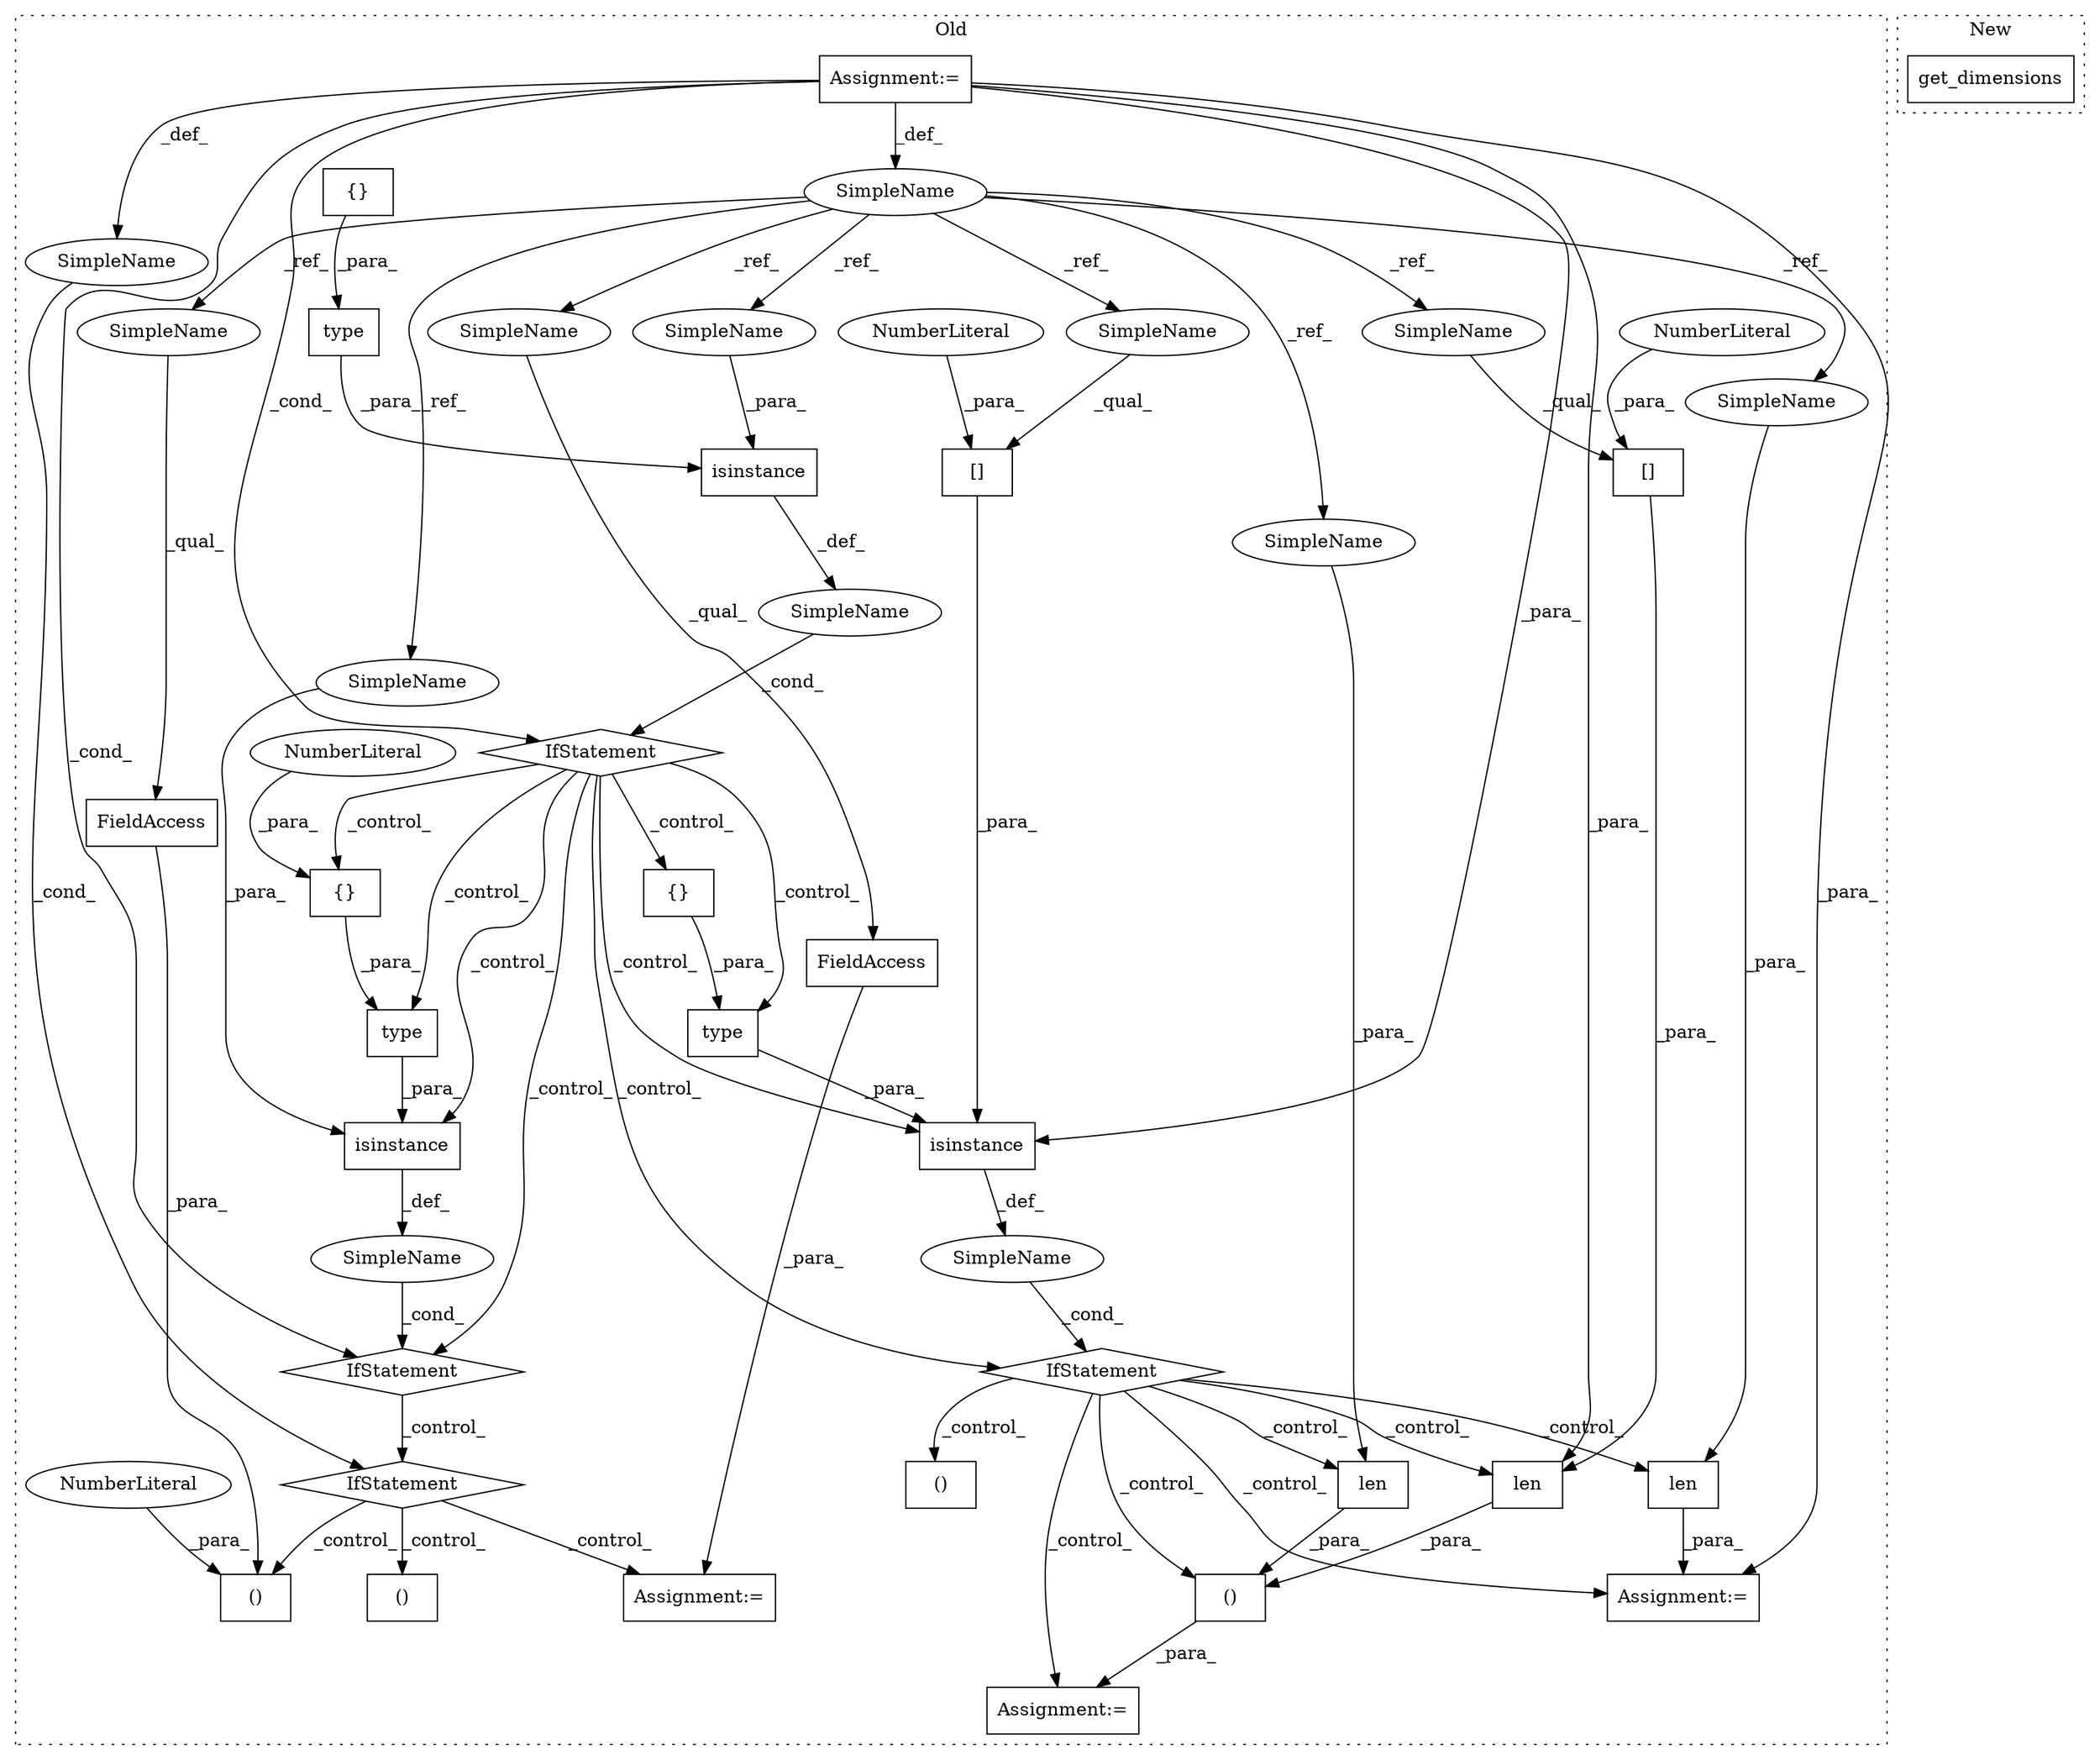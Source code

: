 digraph G {
subgraph cluster0 {
1 [label="type" a="32" s="720,736" l="5,1" shape="box"];
3 [label="()" a="106" s="1138" l="20" shape="box"];
4 [label="type" a="32" s="939,969" l="5,1" shape="box"];
5 [label="()" a="106" s="1024" l="15" shape="box"];
6 [label="{}" a="4" s="965,967" l="1,1" shape="box"];
7 [label="NumberLiteral" a="34" s="1138" l="1" shape="ellipse"];
8 [label="{}" a="4" s="734" l="2" shape="box"];
9 [label="SimpleName" a="42" s="" l="" shape="ellipse"];
10 [label="SimpleName" a="42" s="" l="" shape="ellipse"];
11 [label="isinstance" a="32" s="707,737" l="11,1" shape="box"];
12 [label="IfStatement" a="25" s="703,738" l="4,2" shape="diamond"];
13 [label="isinstance" a="32" s="926,970" l="11,1" shape="box"];
14 [label="IfStatement" a="25" s="922,971" l="4,2" shape="diamond"];
15 [label="Assignment:=" a="7" s="1039" l="2" shape="box"];
16 [label="()" a="106" s="833" l="28" shape="box"];
17 [label="NumberLiteral" a="34" s="966" l="1" shape="ellipse"];
18 [label="()" a="106" s="807" l="15" shape="box"];
19 [label="{}" a="4" s="782" l="2" shape="box"];
20 [label="SimpleName" a="42" s="" l="" shape="ellipse"];
21 [label="SimpleName" a="42" s="" l="" shape="ellipse"];
22 [label="SimpleName" a="42" s="629" l="1" shape="ellipse"];
23 [label="[]" a="2" s="856,859" l="2,1" shape="box"];
24 [label="NumberLiteral" a="34" s="858" l="1" shape="ellipse"];
25 [label="[]" a="2" s="763,766" l="2,1" shape="box"];
26 [label="NumberLiteral" a="34" s="765" l="1" shape="ellipse"];
27 [label="isinstance" a="32" s="752,785" l="11,1" shape="box"];
28 [label="type" a="32" s="768,784" l="5,1" shape="box"];
29 [label="len" a="32" s="833,838" l="4,1" shape="box"];
30 [label="FieldAccess" a="22" s="1152" l="6" shape="box"];
31 [label="len" a="32" s="852,860" l="4,1" shape="box"];
32 [label="FieldAccess" a="22" s="1041" l="7" shape="box"];
33 [label="len" a="32" s="890,895" l="4,1" shape="box"];
34 [label="IfStatement" a="25" s="981,1003" l="4,2" shape="diamond"];
35 [label="Assignment:=" a="7" s="889" l="1" shape="box"];
36 [label="IfStatement" a="25" s="748,786" l="4,2" shape="diamond"];
37 [label="Assignment:=" a="7" s="629" l="1" shape="box"];
38 [label="Assignment:=" a="7" s="822" l="11" shape="box"];
39 [label="SimpleName" a="42" s="894" l="1" shape="ellipse"];
40 [label="SimpleName" a="42" s="837" l="1" shape="ellipse"];
41 [label="SimpleName" a="42" s="763" l="1" shape="ellipse"];
42 [label="SimpleName" a="42" s="718" l="1" shape="ellipse"];
43 [label="SimpleName" a="42" s="937" l="1" shape="ellipse"];
44 [label="SimpleName" a="42" s="856" l="1" shape="ellipse"];
45 [label="SimpleName" a="42" s="1041" l="1" shape="ellipse"];
46 [label="SimpleName" a="42" s="1152" l="1" shape="ellipse"];
label = "Old";
style="dotted";
}
subgraph cluster1 {
2 [label="get_dimensions" a="32" s="814,830" l="15,1" shape="box"];
label = "New";
style="dotted";
}
1 -> 11 [label="_para_"];
4 -> 13 [label="_para_"];
6 -> 4 [label="_para_"];
7 -> 3 [label="_para_"];
8 -> 1 [label="_para_"];
9 -> 12 [label="_cond_"];
10 -> 14 [label="_cond_"];
11 -> 9 [label="_def_"];
12 -> 13 [label="_control_"];
12 -> 6 [label="_control_"];
12 -> 28 [label="_control_"];
12 -> 4 [label="_control_"];
12 -> 14 [label="_control_"];
12 -> 19 [label="_control_"];
12 -> 36 [label="_control_"];
12 -> 27 [label="_control_"];
13 -> 10 [label="_def_"];
14 -> 34 [label="_control_"];
16 -> 38 [label="_para_"];
17 -> 6 [label="_para_"];
19 -> 28 [label="_para_"];
20 -> 36 [label="_cond_"];
21 -> 34 [label="_cond_"];
22 -> 40 [label="_ref_"];
22 -> 42 [label="_ref_"];
22 -> 41 [label="_ref_"];
22 -> 46 [label="_ref_"];
22 -> 44 [label="_ref_"];
22 -> 39 [label="_ref_"];
22 -> 43 [label="_ref_"];
22 -> 45 [label="_ref_"];
23 -> 31 [label="_para_"];
24 -> 23 [label="_para_"];
25 -> 27 [label="_para_"];
26 -> 25 [label="_para_"];
27 -> 20 [label="_def_"];
28 -> 27 [label="_para_"];
29 -> 16 [label="_para_"];
30 -> 3 [label="_para_"];
31 -> 16 [label="_para_"];
32 -> 15 [label="_para_"];
33 -> 35 [label="_para_"];
34 -> 5 [label="_control_"];
34 -> 15 [label="_control_"];
34 -> 3 [label="_control_"];
36 -> 31 [label="_control_"];
36 -> 38 [label="_control_"];
36 -> 16 [label="_control_"];
36 -> 18 [label="_control_"];
36 -> 35 [label="_control_"];
36 -> 33 [label="_control_"];
36 -> 29 [label="_control_"];
37 -> 12 [label="_cond_"];
37 -> 27 [label="_para_"];
37 -> 31 [label="_para_"];
37 -> 21 [label="_def_"];
37 -> 22 [label="_def_"];
37 -> 14 [label="_cond_"];
37 -> 35 [label="_para_"];
39 -> 33 [label="_para_"];
40 -> 29 [label="_para_"];
41 -> 25 [label="_qual_"];
42 -> 11 [label="_para_"];
43 -> 13 [label="_para_"];
44 -> 23 [label="_qual_"];
45 -> 32 [label="_qual_"];
46 -> 30 [label="_qual_"];
}